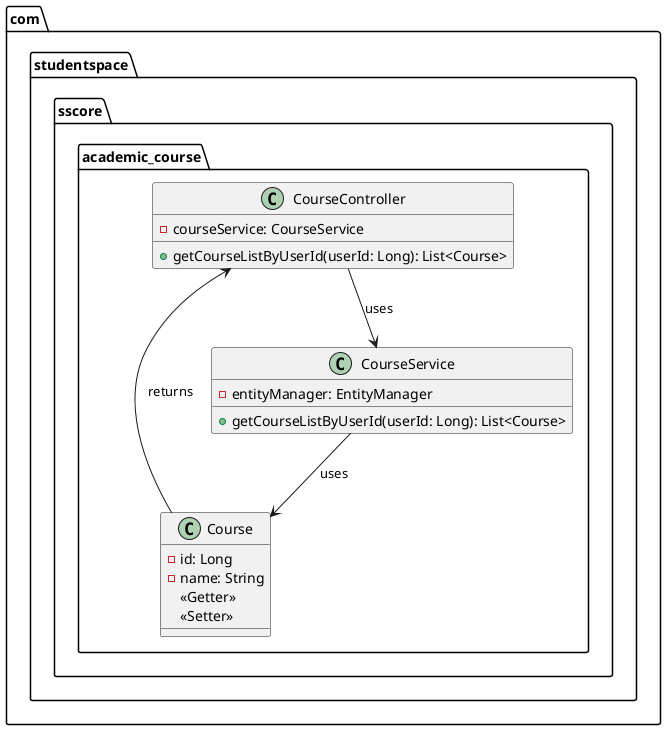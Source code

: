 @startuml

package "com.studentspace.sscore.academic_course" {
    class Course {
        - id: Long
        - name: String
       <<Getter>>
       <<Setter>>
    }

    class CourseService {
        - entityManager: EntityManager
        + getCourseListByUserId(userId: Long): List<Course>
    }

    class CourseController {
        - courseService: CourseService
        + getCourseListByUserId(userId: Long): List<Course>
    }
}




CourseService --> Course : uses
CourseController --> CourseService : uses
CourseController <-- Course : returns

@enduml
